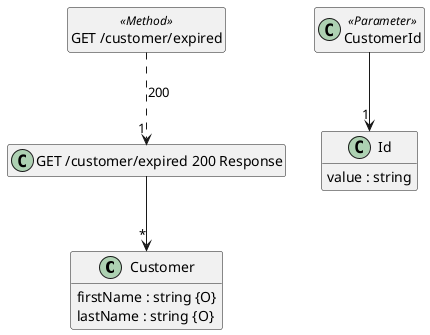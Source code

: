 @startuml
hide <<Method>> circle
hide empty methods
hide empty fields
set namespaceSeparator none

class "Customer" {
  firstName : string {O}
  lastName : string {O}
}

class "CustomerId" <<Parameter>> {
}

class "Id" {
  value : string
}

class "GET /customer/expired" <<Method>> {
}

class "GET /customer/expired 200 Response" {
}

"CustomerId" --> "1" "Id"

"GET /customer/expired 200 Response" --> "*" "Customer"

"GET /customer/expired" ..> "1" "GET /customer/expired 200 Response" : "200"

@enduml